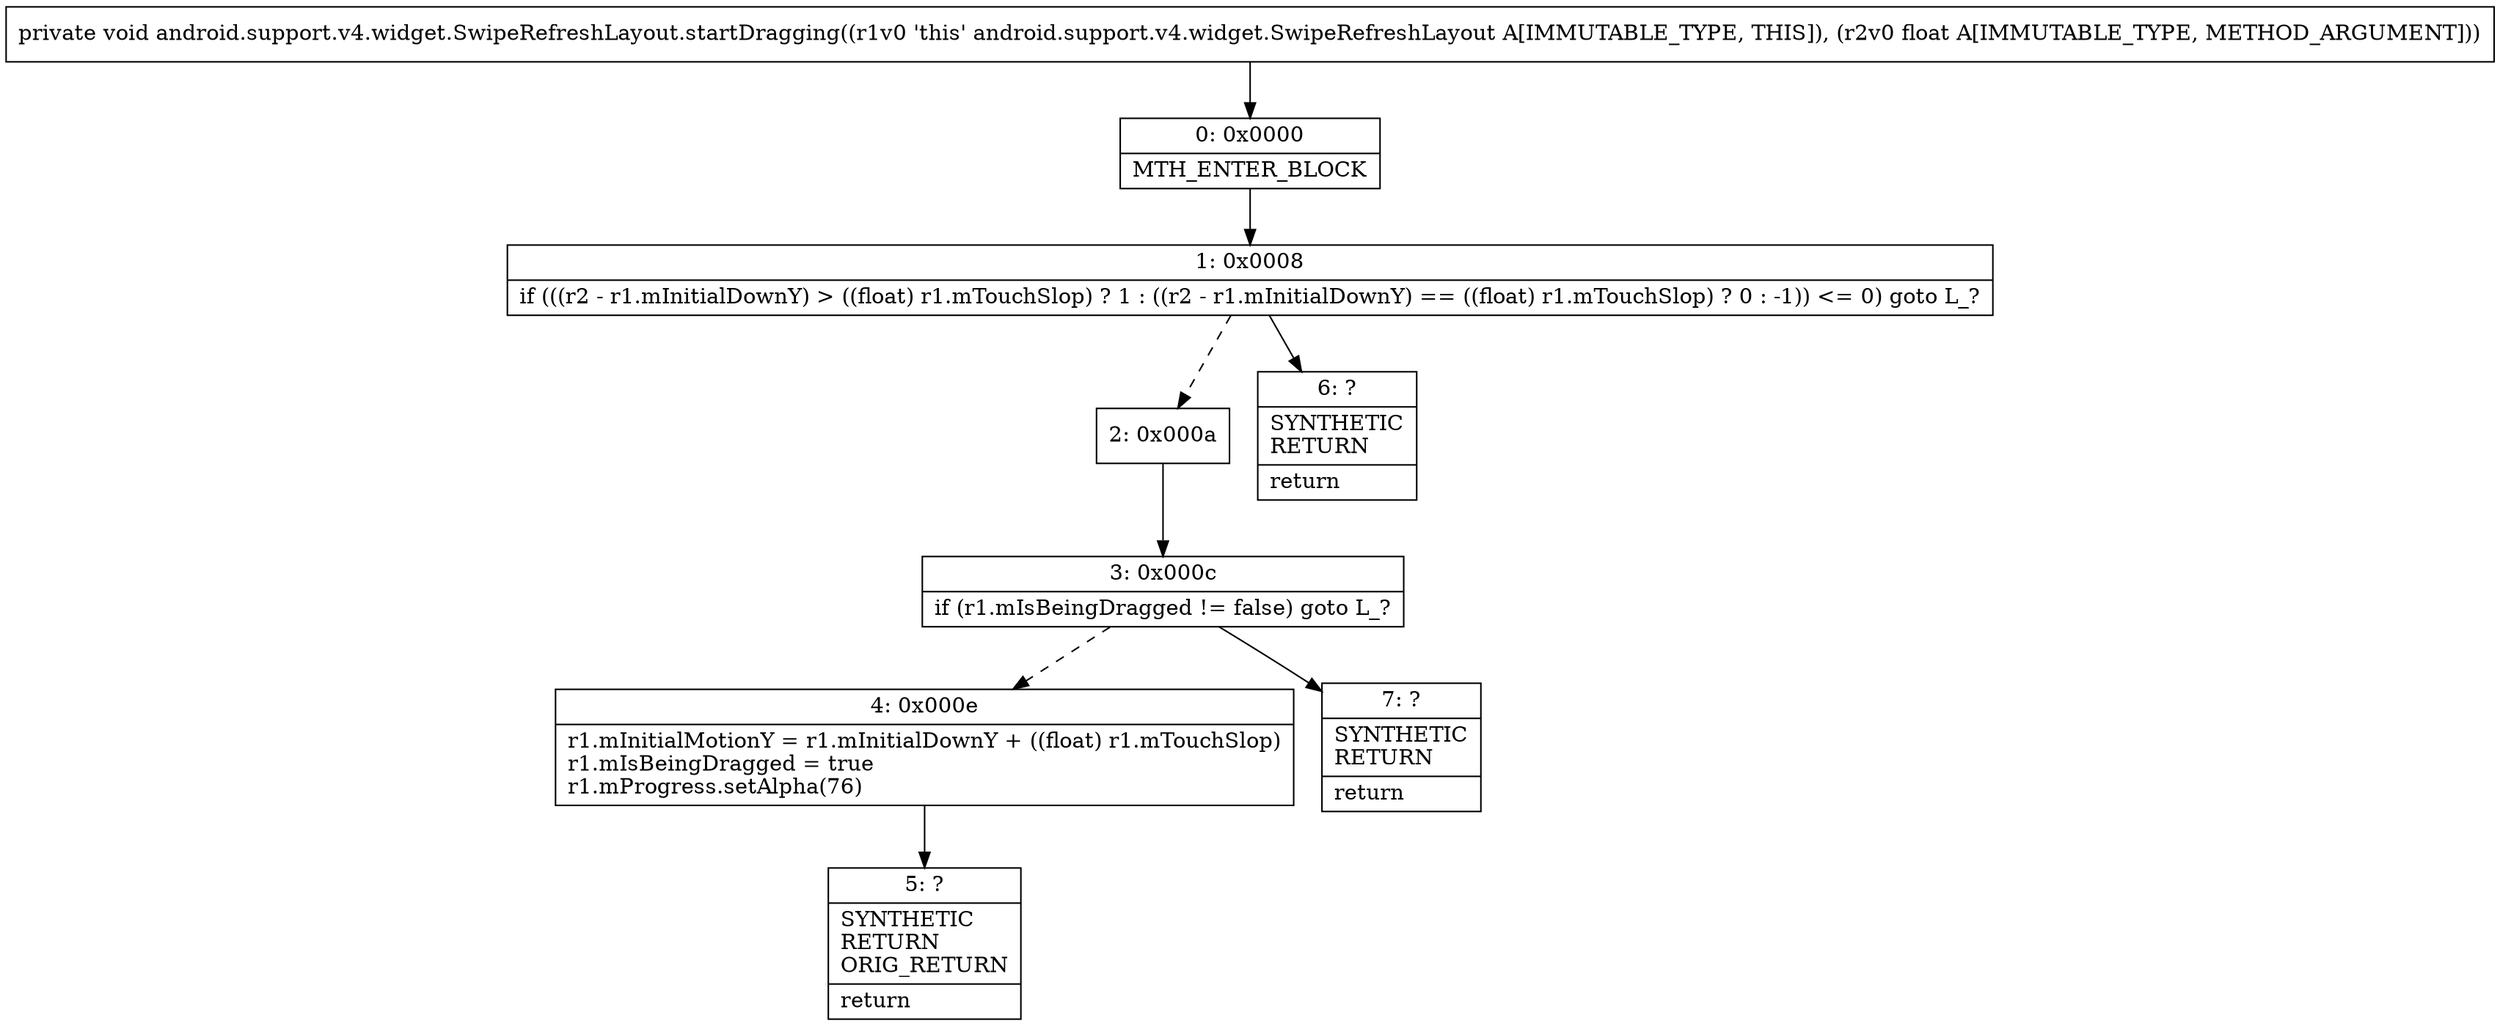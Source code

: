 digraph "CFG forandroid.support.v4.widget.SwipeRefreshLayout.startDragging(F)V" {
Node_0 [shape=record,label="{0\:\ 0x0000|MTH_ENTER_BLOCK\l}"];
Node_1 [shape=record,label="{1\:\ 0x0008|if (((r2 \- r1.mInitialDownY) \> ((float) r1.mTouchSlop) ? 1 : ((r2 \- r1.mInitialDownY) == ((float) r1.mTouchSlop) ? 0 : \-1)) \<= 0) goto L_?\l}"];
Node_2 [shape=record,label="{2\:\ 0x000a}"];
Node_3 [shape=record,label="{3\:\ 0x000c|if (r1.mIsBeingDragged != false) goto L_?\l}"];
Node_4 [shape=record,label="{4\:\ 0x000e|r1.mInitialMotionY = r1.mInitialDownY + ((float) r1.mTouchSlop)\lr1.mIsBeingDragged = true\lr1.mProgress.setAlpha(76)\l}"];
Node_5 [shape=record,label="{5\:\ ?|SYNTHETIC\lRETURN\lORIG_RETURN\l|return\l}"];
Node_6 [shape=record,label="{6\:\ ?|SYNTHETIC\lRETURN\l|return\l}"];
Node_7 [shape=record,label="{7\:\ ?|SYNTHETIC\lRETURN\l|return\l}"];
MethodNode[shape=record,label="{private void android.support.v4.widget.SwipeRefreshLayout.startDragging((r1v0 'this' android.support.v4.widget.SwipeRefreshLayout A[IMMUTABLE_TYPE, THIS]), (r2v0 float A[IMMUTABLE_TYPE, METHOD_ARGUMENT])) }"];
MethodNode -> Node_0;
Node_0 -> Node_1;
Node_1 -> Node_2[style=dashed];
Node_1 -> Node_6;
Node_2 -> Node_3;
Node_3 -> Node_4[style=dashed];
Node_3 -> Node_7;
Node_4 -> Node_5;
}

